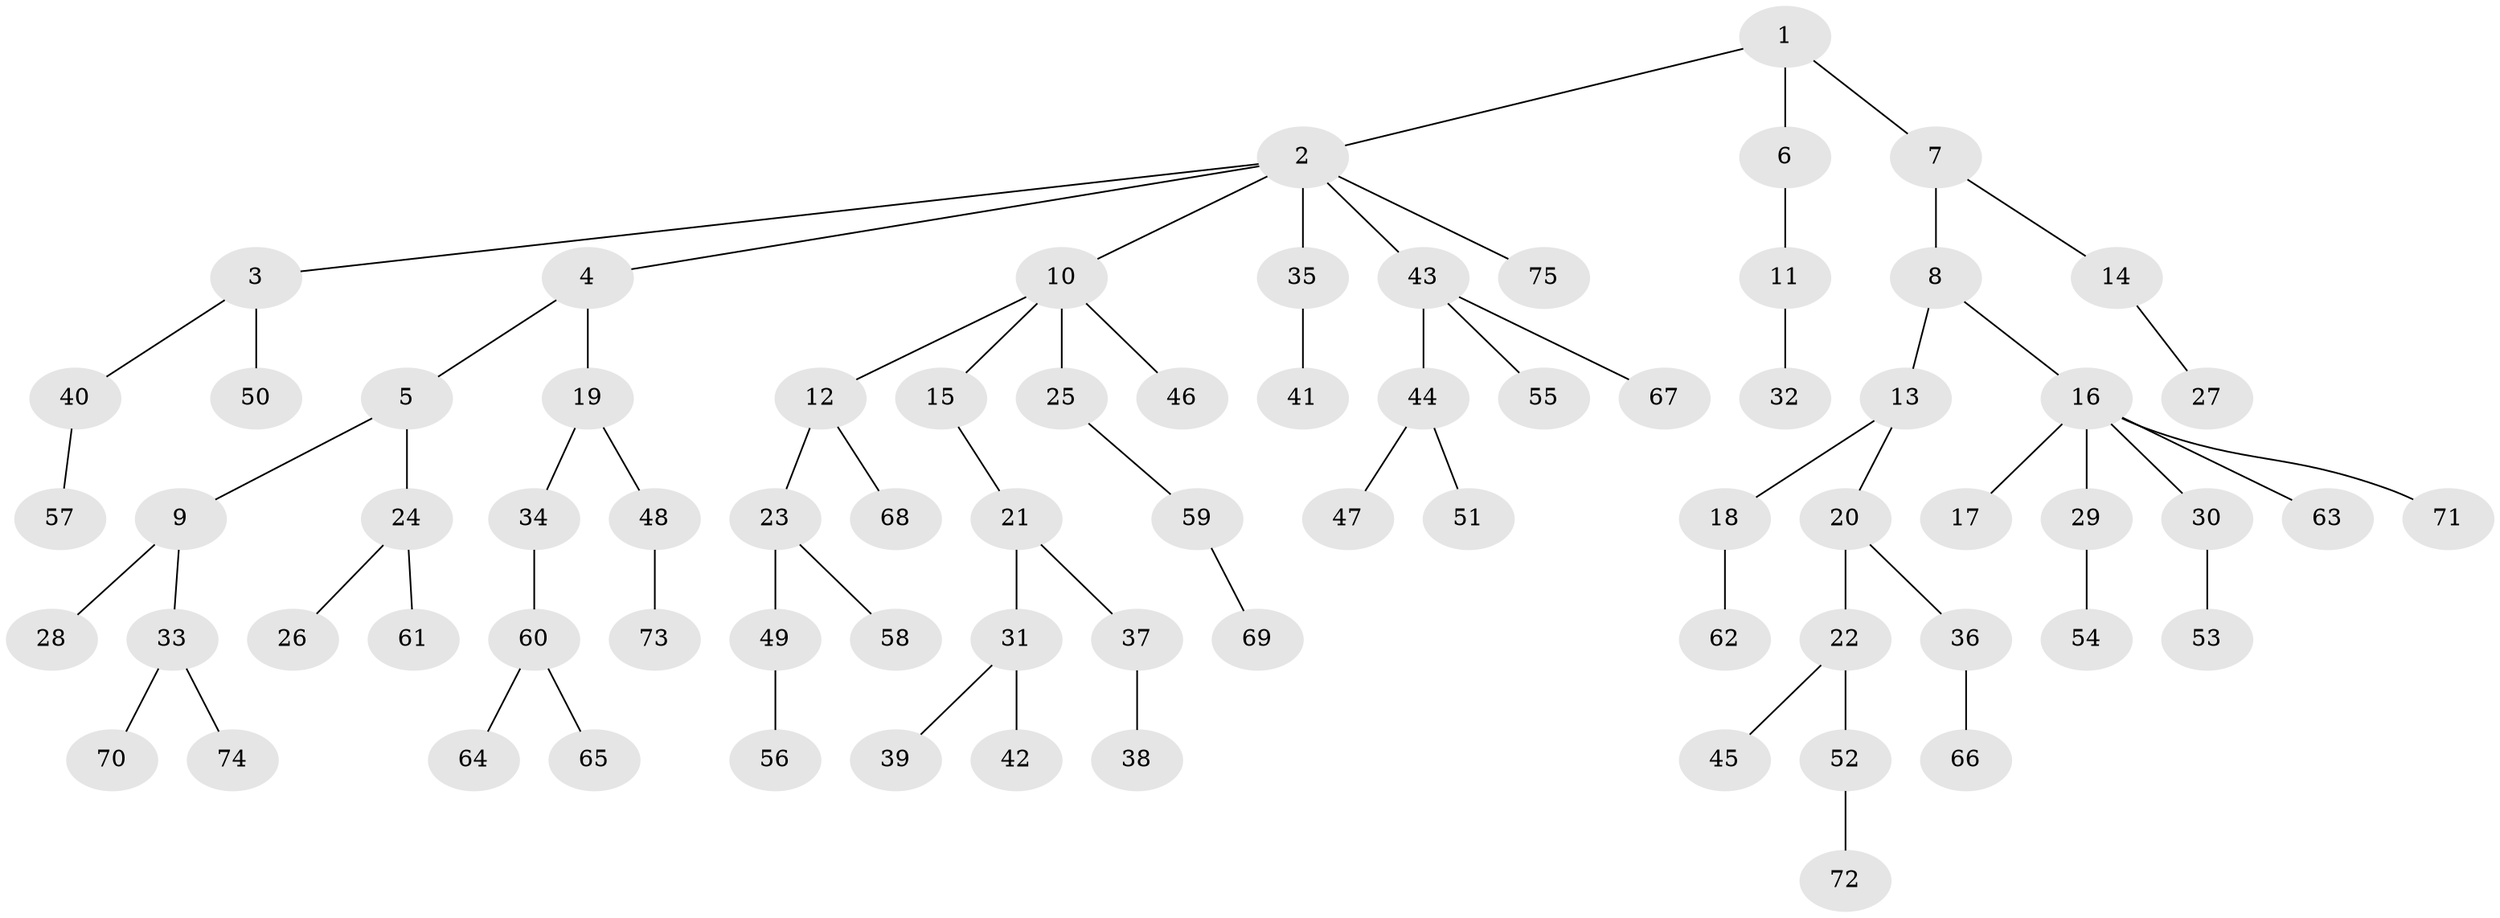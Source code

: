 // Generated by graph-tools (version 1.1) at 2025/50/03/09/25 03:50:23]
// undirected, 75 vertices, 74 edges
graph export_dot {
graph [start="1"]
  node [color=gray90,style=filled];
  1;
  2;
  3;
  4;
  5;
  6;
  7;
  8;
  9;
  10;
  11;
  12;
  13;
  14;
  15;
  16;
  17;
  18;
  19;
  20;
  21;
  22;
  23;
  24;
  25;
  26;
  27;
  28;
  29;
  30;
  31;
  32;
  33;
  34;
  35;
  36;
  37;
  38;
  39;
  40;
  41;
  42;
  43;
  44;
  45;
  46;
  47;
  48;
  49;
  50;
  51;
  52;
  53;
  54;
  55;
  56;
  57;
  58;
  59;
  60;
  61;
  62;
  63;
  64;
  65;
  66;
  67;
  68;
  69;
  70;
  71;
  72;
  73;
  74;
  75;
  1 -- 2;
  1 -- 6;
  1 -- 7;
  2 -- 3;
  2 -- 4;
  2 -- 10;
  2 -- 35;
  2 -- 43;
  2 -- 75;
  3 -- 40;
  3 -- 50;
  4 -- 5;
  4 -- 19;
  5 -- 9;
  5 -- 24;
  6 -- 11;
  7 -- 8;
  7 -- 14;
  8 -- 13;
  8 -- 16;
  9 -- 28;
  9 -- 33;
  10 -- 12;
  10 -- 15;
  10 -- 25;
  10 -- 46;
  11 -- 32;
  12 -- 23;
  12 -- 68;
  13 -- 18;
  13 -- 20;
  14 -- 27;
  15 -- 21;
  16 -- 17;
  16 -- 29;
  16 -- 30;
  16 -- 63;
  16 -- 71;
  18 -- 62;
  19 -- 34;
  19 -- 48;
  20 -- 22;
  20 -- 36;
  21 -- 31;
  21 -- 37;
  22 -- 45;
  22 -- 52;
  23 -- 49;
  23 -- 58;
  24 -- 26;
  24 -- 61;
  25 -- 59;
  29 -- 54;
  30 -- 53;
  31 -- 39;
  31 -- 42;
  33 -- 70;
  33 -- 74;
  34 -- 60;
  35 -- 41;
  36 -- 66;
  37 -- 38;
  40 -- 57;
  43 -- 44;
  43 -- 55;
  43 -- 67;
  44 -- 47;
  44 -- 51;
  48 -- 73;
  49 -- 56;
  52 -- 72;
  59 -- 69;
  60 -- 64;
  60 -- 65;
}

